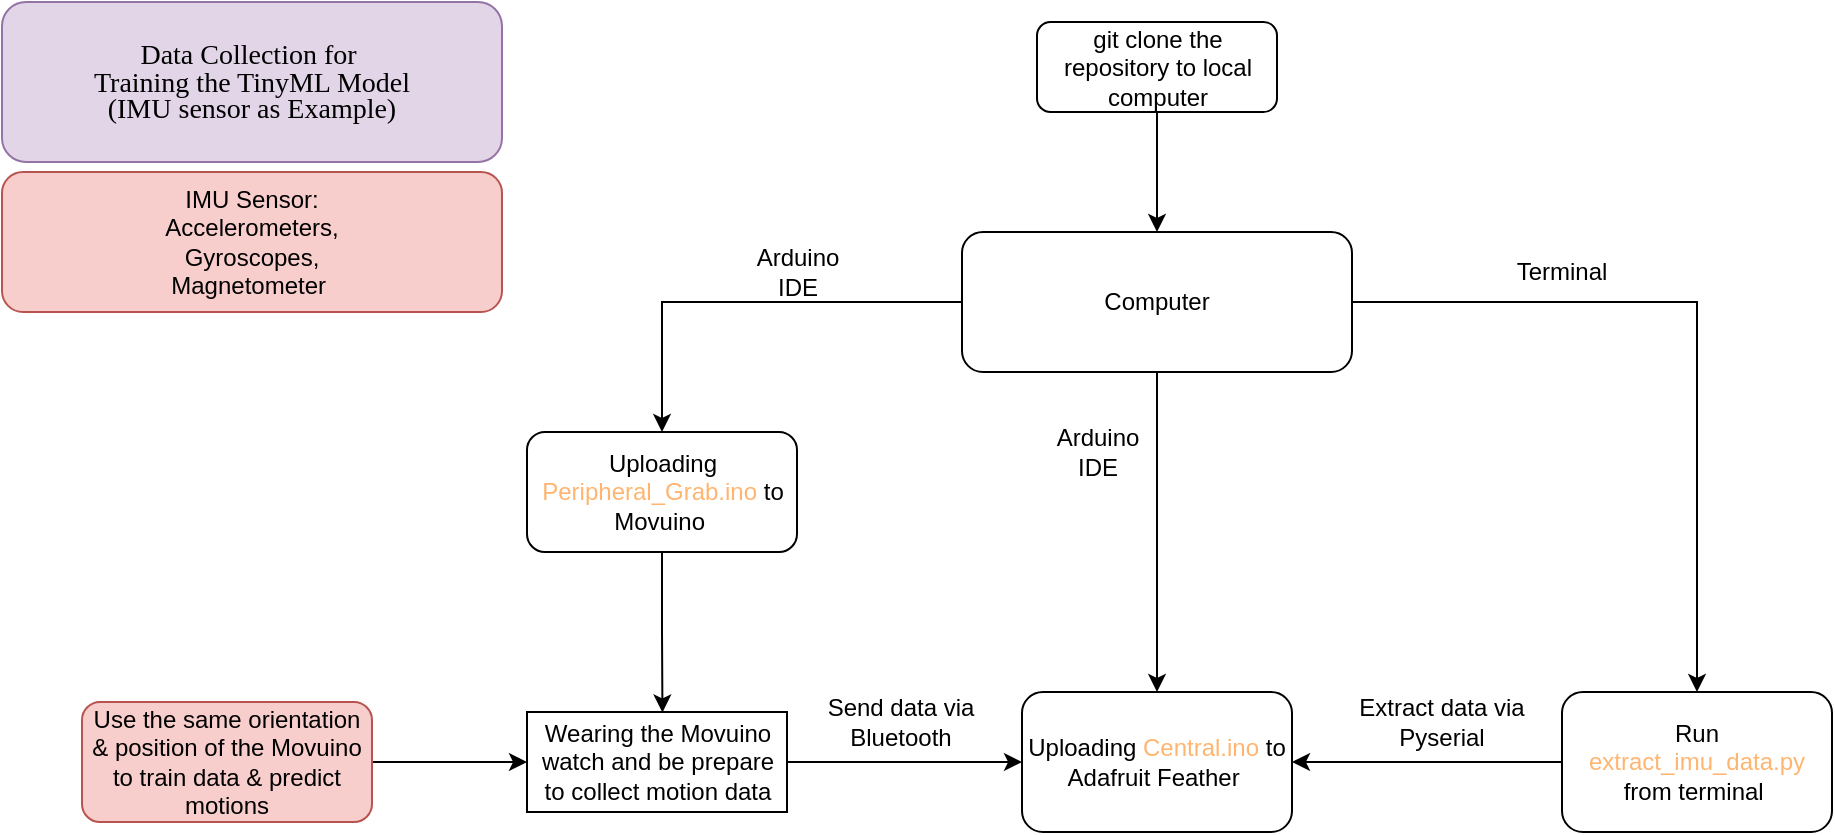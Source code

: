 <mxfile version="14.7.7" type="github">
  <diagram id="C5RBs43oDa-KdzZeNtuy" name="Page-1">
    <mxGraphModel dx="1515" dy="722" grid="1" gridSize="10" guides="1" tooltips="1" connect="1" arrows="1" fold="1" page="1" pageScale="1" pageWidth="827" pageHeight="1169" math="0" shadow="0">
      <root>
        <mxCell id="WIyWlLk6GJQsqaUBKTNV-0" />
        <mxCell id="WIyWlLk6GJQsqaUBKTNV-1" parent="WIyWlLk6GJQsqaUBKTNV-0" />
        <mxCell id="wSktirITTQsZBVln2ylv-23" style="edgeStyle=orthogonalEdgeStyle;rounded=0;orthogonalLoop=1;jettySize=auto;html=1;entryX=0.521;entryY=0.005;entryDx=0;entryDy=0;entryPerimeter=0;" edge="1" parent="WIyWlLk6GJQsqaUBKTNV-1" source="WIyWlLk6GJQsqaUBKTNV-3" target="l8oqYocbX1GZS1B2UIZt-4">
          <mxGeometry relative="1" as="geometry" />
        </mxCell>
        <mxCell id="WIyWlLk6GJQsqaUBKTNV-3" value="Uploading &lt;font color=&quot;#ffb570&quot;&gt;Peripheral_Grab.ino&lt;/font&gt; to Movuino&amp;nbsp;" style="rounded=1;whiteSpace=wrap;html=1;fontSize=12;glass=0;strokeWidth=1;shadow=0;" parent="WIyWlLk6GJQsqaUBKTNV-1" vertex="1">
          <mxGeometry x="272.5" y="220" width="135" height="60" as="geometry" />
        </mxCell>
        <mxCell id="l8oqYocbX1GZS1B2UIZt-2" value="&lt;blockquote style=&quot;line-height: 90% ; font-size: 14px&quot;&gt;&lt;font style=&quot;font-size: 14px&quot;&gt;&lt;font style=&quot;font-size: 14px&quot; face=&quot;Lucida Console&quot;&gt;Data Collection for&amp;nbsp;&lt;br&gt;&lt;/font&gt;&lt;/font&gt;&lt;font style=&quot;font-size: 14px&quot;&gt;&lt;font style=&quot;font-size: 14px&quot; face=&quot;Lucida Console&quot;&gt;Training the TinyML Model&lt;br&gt;&lt;/font&gt;&lt;/font&gt;&lt;font style=&quot;font-size: 14px&quot;&gt;&lt;font style=&quot;font-size: 14px&quot; face=&quot;Lucida Console&quot;&gt;(IMU sensor as Example)&lt;/font&gt;&lt;/font&gt;&lt;/blockquote&gt;" style="rounded=1;whiteSpace=wrap;html=1;fillColor=#e1d5e7;strokeColor=#9673a6;labelPosition=center;verticalLabelPosition=middle;align=center;verticalAlign=middle;spacing=4;spacingTop=0;spacingLeft=0;" parent="WIyWlLk6GJQsqaUBKTNV-1" vertex="1">
          <mxGeometry x="10" y="5" width="250" height="80" as="geometry" />
        </mxCell>
        <mxCell id="wSktirITTQsZBVln2ylv-6" style="edgeStyle=orthogonalEdgeStyle;rounded=0;orthogonalLoop=1;jettySize=auto;html=1;entryX=0;entryY=0.5;entryDx=0;entryDy=0;" edge="1" parent="WIyWlLk6GJQsqaUBKTNV-1" source="l8oqYocbX1GZS1B2UIZt-4" target="wSktirITTQsZBVln2ylv-2">
          <mxGeometry relative="1" as="geometry" />
        </mxCell>
        <mxCell id="l8oqYocbX1GZS1B2UIZt-4" value="Wearing the Movuino watch and be prepare to collect motion data" style="rounded=0;whiteSpace=wrap;html=1;" parent="WIyWlLk6GJQsqaUBKTNV-1" vertex="1">
          <mxGeometry x="272.5" y="360" width="130" height="50" as="geometry" />
        </mxCell>
        <mxCell id="l8oqYocbX1GZS1B2UIZt-12" value="IMU Sensor:&lt;br&gt;Accelerometers,&lt;br&gt;Gyroscopes,&lt;br&gt;Magnetometer&amp;nbsp;" style="rounded=1;whiteSpace=wrap;html=1;fillColor=#f8cecc;strokeColor=#b85450;" parent="WIyWlLk6GJQsqaUBKTNV-1" vertex="1">
          <mxGeometry x="10" y="90" width="250" height="70" as="geometry" />
        </mxCell>
        <mxCell id="wSktirITTQsZBVln2ylv-20" style="edgeStyle=orthogonalEdgeStyle;rounded=0;orthogonalLoop=1;jettySize=auto;html=1;entryX=0;entryY=0.5;entryDx=0;entryDy=0;" edge="1" parent="WIyWlLk6GJQsqaUBKTNV-1" source="l8oqYocbX1GZS1B2UIZt-14" target="l8oqYocbX1GZS1B2UIZt-4">
          <mxGeometry relative="1" as="geometry" />
        </mxCell>
        <mxCell id="l8oqYocbX1GZS1B2UIZt-14" value="Use the same orientation &amp;amp; position of the Movuino to train data &amp;amp; predict motions" style="rounded=1;whiteSpace=wrap;html=1;fillColor=#f8cecc;strokeColor=#b85450;" parent="WIyWlLk6GJQsqaUBKTNV-1" vertex="1">
          <mxGeometry x="50" y="355" width="145" height="60" as="geometry" />
        </mxCell>
        <mxCell id="wSktirITTQsZBVln2ylv-2" value="Uploading &lt;font color=&quot;#ffb570&quot;&gt;Central.ino&lt;/font&gt; to Adafruit Feather&amp;nbsp;" style="rounded=1;whiteSpace=wrap;html=1;fontSize=12;glass=0;strokeWidth=1;shadow=0;" vertex="1" parent="WIyWlLk6GJQsqaUBKTNV-1">
          <mxGeometry x="520" y="350" width="135" height="70" as="geometry" />
        </mxCell>
        <mxCell id="wSktirITTQsZBVln2ylv-9" style="edgeStyle=orthogonalEdgeStyle;rounded=0;orthogonalLoop=1;jettySize=auto;html=1;" edge="1" parent="WIyWlLk6GJQsqaUBKTNV-1" source="wSktirITTQsZBVln2ylv-3" target="wSktirITTQsZBVln2ylv-2">
          <mxGeometry relative="1" as="geometry" />
        </mxCell>
        <mxCell id="wSktirITTQsZBVln2ylv-3" value="Run &lt;font color=&quot;#ffb570&quot;&gt;extract_imu_data.py&lt;/font&gt;&lt;br&gt;from terminal&amp;nbsp;" style="rounded=1;whiteSpace=wrap;html=1;fontSize=12;glass=0;strokeWidth=1;shadow=0;" vertex="1" parent="WIyWlLk6GJQsqaUBKTNV-1">
          <mxGeometry x="790" y="350" width="135" height="70" as="geometry" />
        </mxCell>
        <mxCell id="wSktirITTQsZBVln2ylv-7" value="Send data via&lt;br&gt;Bluetooth" style="text;html=1;align=center;verticalAlign=middle;resizable=0;points=[];autosize=1;strokeColor=none;" vertex="1" parent="WIyWlLk6GJQsqaUBKTNV-1">
          <mxGeometry x="414" y="350" width="90" height="30" as="geometry" />
        </mxCell>
        <mxCell id="wSktirITTQsZBVln2ylv-10" value="Extract data via Pyserial" style="text;html=1;strokeColor=none;fillColor=none;align=center;verticalAlign=middle;whiteSpace=wrap;rounded=0;" vertex="1" parent="WIyWlLk6GJQsqaUBKTNV-1">
          <mxGeometry x="670" y="355" width="120" height="20" as="geometry" />
        </mxCell>
        <mxCell id="wSktirITTQsZBVln2ylv-13" style="edgeStyle=orthogonalEdgeStyle;rounded=0;orthogonalLoop=1;jettySize=auto;html=1;entryX=0.5;entryY=0;entryDx=0;entryDy=0;" edge="1" parent="WIyWlLk6GJQsqaUBKTNV-1" source="wSktirITTQsZBVln2ylv-12" target="wSktirITTQsZBVln2ylv-3">
          <mxGeometry relative="1" as="geometry" />
        </mxCell>
        <mxCell id="wSktirITTQsZBVln2ylv-15" style="edgeStyle=orthogonalEdgeStyle;rounded=0;orthogonalLoop=1;jettySize=auto;html=1;" edge="1" parent="WIyWlLk6GJQsqaUBKTNV-1" source="wSktirITTQsZBVln2ylv-12" target="WIyWlLk6GJQsqaUBKTNV-3">
          <mxGeometry relative="1" as="geometry" />
        </mxCell>
        <mxCell id="wSktirITTQsZBVln2ylv-17" style="edgeStyle=orthogonalEdgeStyle;rounded=0;orthogonalLoop=1;jettySize=auto;html=1;exitX=0.5;exitY=1;exitDx=0;exitDy=0;entryX=0.5;entryY=0;entryDx=0;entryDy=0;" edge="1" parent="WIyWlLk6GJQsqaUBKTNV-1" source="wSktirITTQsZBVln2ylv-12" target="wSktirITTQsZBVln2ylv-2">
          <mxGeometry relative="1" as="geometry" />
        </mxCell>
        <mxCell id="wSktirITTQsZBVln2ylv-12" value="Computer" style="rounded=1;whiteSpace=wrap;html=1;fontSize=12;glass=0;strokeWidth=1;shadow=0;" vertex="1" parent="WIyWlLk6GJQsqaUBKTNV-1">
          <mxGeometry x="490" y="120" width="195" height="70" as="geometry" />
        </mxCell>
        <mxCell id="wSktirITTQsZBVln2ylv-14" value="Terminal" style="text;html=1;strokeColor=none;fillColor=none;align=center;verticalAlign=middle;whiteSpace=wrap;rounded=0;" vertex="1" parent="WIyWlLk6GJQsqaUBKTNV-1">
          <mxGeometry x="760" y="130" width="60" height="20" as="geometry" />
        </mxCell>
        <mxCell id="wSktirITTQsZBVln2ylv-18" value="Arduino IDE" style="text;html=1;strokeColor=none;fillColor=none;align=center;verticalAlign=middle;whiteSpace=wrap;rounded=0;" vertex="1" parent="WIyWlLk6GJQsqaUBKTNV-1">
          <mxGeometry x="377.5" y="130" width="60" height="20" as="geometry" />
        </mxCell>
        <mxCell id="wSktirITTQsZBVln2ylv-19" value="Arduino IDE" style="text;html=1;strokeColor=none;fillColor=none;align=center;verticalAlign=middle;whiteSpace=wrap;rounded=0;" vertex="1" parent="WIyWlLk6GJQsqaUBKTNV-1">
          <mxGeometry x="527.5" y="220" width="60" height="20" as="geometry" />
        </mxCell>
        <mxCell id="wSktirITTQsZBVln2ylv-25" style="edgeStyle=orthogonalEdgeStyle;rounded=0;orthogonalLoop=1;jettySize=auto;html=1;entryX=0.5;entryY=0;entryDx=0;entryDy=0;" edge="1" parent="WIyWlLk6GJQsqaUBKTNV-1" source="wSktirITTQsZBVln2ylv-24" target="wSktirITTQsZBVln2ylv-12">
          <mxGeometry relative="1" as="geometry" />
        </mxCell>
        <mxCell id="wSktirITTQsZBVln2ylv-24" value="git clone the repository to local computer" style="rounded=1;whiteSpace=wrap;html=1;" vertex="1" parent="WIyWlLk6GJQsqaUBKTNV-1">
          <mxGeometry x="527.5" y="15" width="120" height="45" as="geometry" />
        </mxCell>
      </root>
    </mxGraphModel>
  </diagram>
</mxfile>
